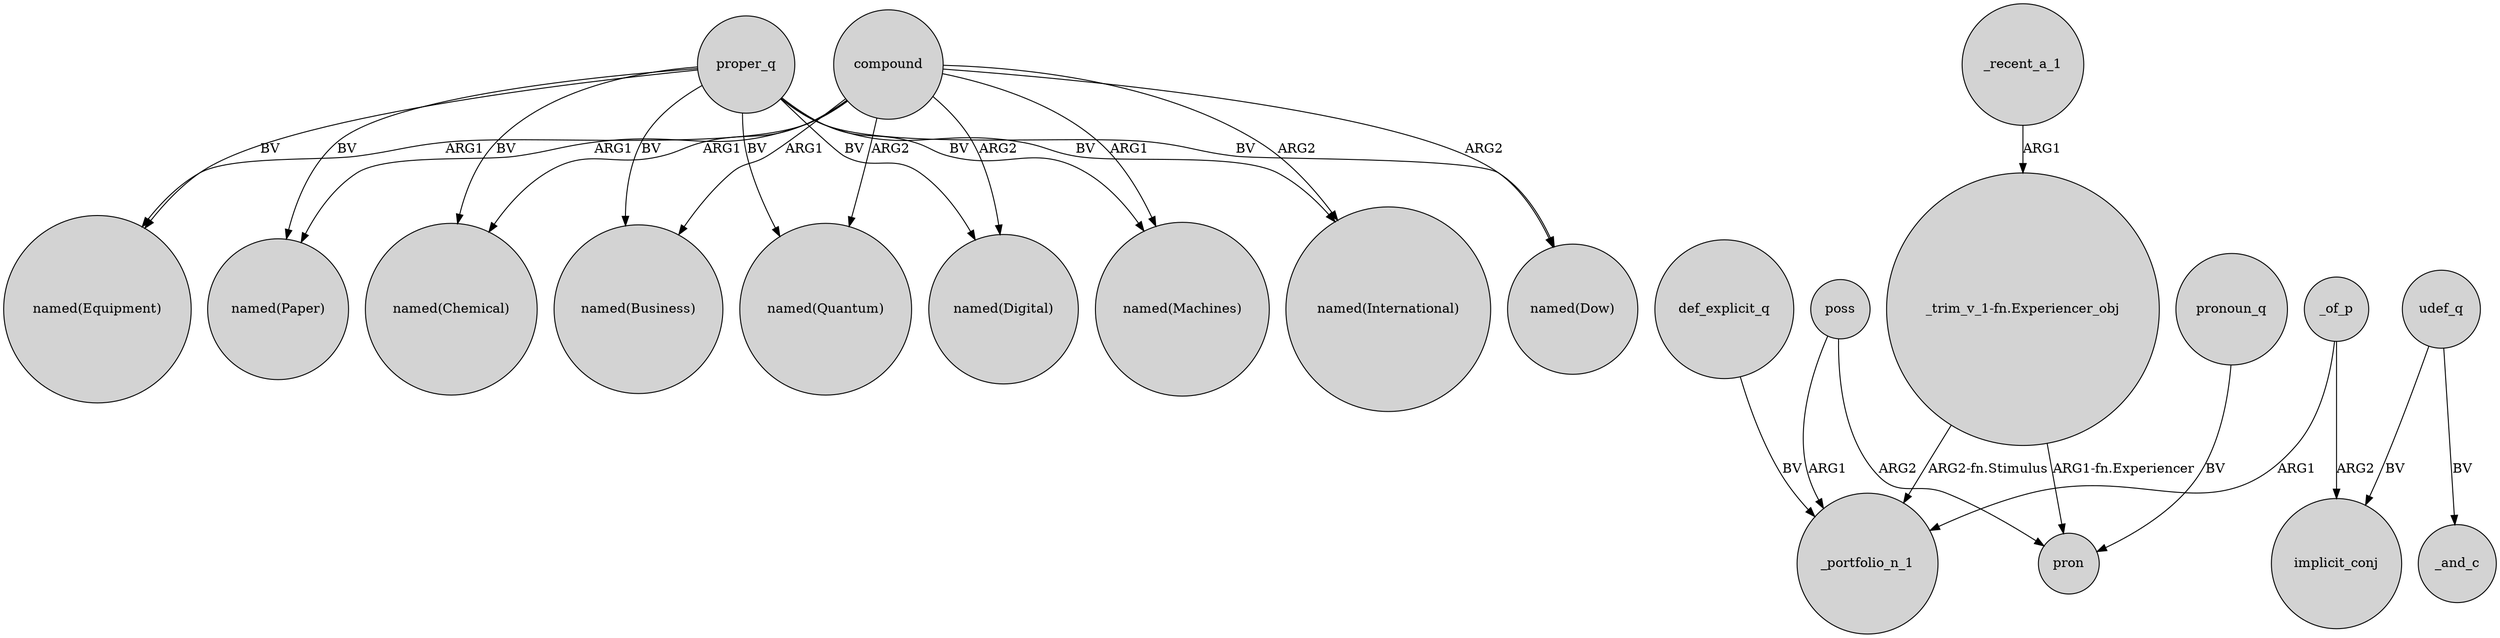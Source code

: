 digraph {
	node [shape=circle style=filled]
	proper_q -> "named(Business)" [label=BV]
	compound -> "named(Paper)" [label=ARG1]
	compound -> "named(Equipment)" [label=ARG1]
	proper_q -> "named(Equipment)" [label=BV]
	proper_q -> "named(Machines)" [label=BV]
	proper_q -> "named(Paper)" [label=BV]
	compound -> "named(Quantum)" [label=ARG2]
	"_trim_v_1-fn.Experiencer_obj" -> _portfolio_n_1 [label="ARG2-fn.Stimulus"]
	"_trim_v_1-fn.Experiencer_obj" -> pron [label="ARG1-fn.Experiencer"]
	_of_p -> implicit_conj [label=ARG2]
	_of_p -> _portfolio_n_1 [label=ARG1]
	udef_q -> _and_c [label=BV]
	proper_q -> "named(Chemical)" [label=BV]
	proper_q -> "named(Digital)" [label=BV]
	pronoun_q -> pron [label=BV]
	poss -> pron [label=ARG2]
	proper_q -> "named(International)" [label=BV]
	poss -> _portfolio_n_1 [label=ARG1]
	proper_q -> "named(Dow)" [label=BV]
	proper_q -> "named(Quantum)" [label=BV]
	compound -> "named(Dow)" [label=ARG2]
	def_explicit_q -> _portfolio_n_1 [label=BV]
	compound -> "named(Business)" [label=ARG1]
	compound -> "named(Digital)" [label=ARG2]
	compound -> "named(Machines)" [label=ARG1]
	_recent_a_1 -> "_trim_v_1-fn.Experiencer_obj" [label=ARG1]
	compound -> "named(Chemical)" [label=ARG1]
	udef_q -> implicit_conj [label=BV]
	compound -> "named(International)" [label=ARG2]
}
